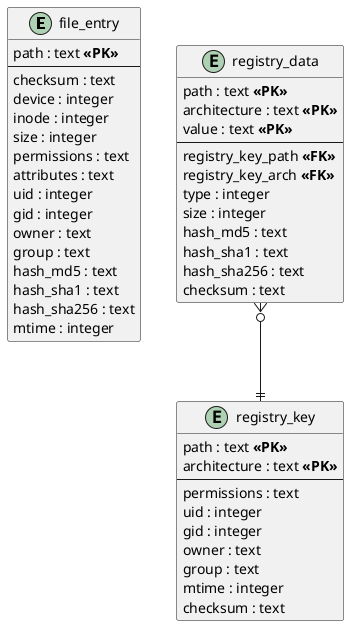 @startuml ER FIM DB

entity "file_entry" {
  path : text **<<PK>>**
  --
  checksum : text
  device : integer
  inode : integer
  size : integer
  permissions : text
  attributes : text
  uid : integer
  gid : integer
  owner : text
  group : text
  hash_md5 : text
  hash_sha1 : text
  hash_sha256 : text
  mtime : integer
}

entity "registry_key" {
  path : text **<<PK>>**
  architecture : text **<<PK>>**
  --
  permissions : text
  uid : integer
  gid : integer
  owner : text
  group : text
  mtime : integer
  checksum : text
}

entity "registry_data" {
  path : text **<<PK>>**
  architecture : text **<<PK>>**
  value : text **<<PK>>**
  --
  registry_key_path **<<FK>>**
  registry_key_arch **<<FK>>**
  type : integer
  size : integer
  hash_md5 : text
  hash_sha1 : text
  hash_sha256 : text
  checksum : text
}
registry_data }o--|| registry_key


@enduml

